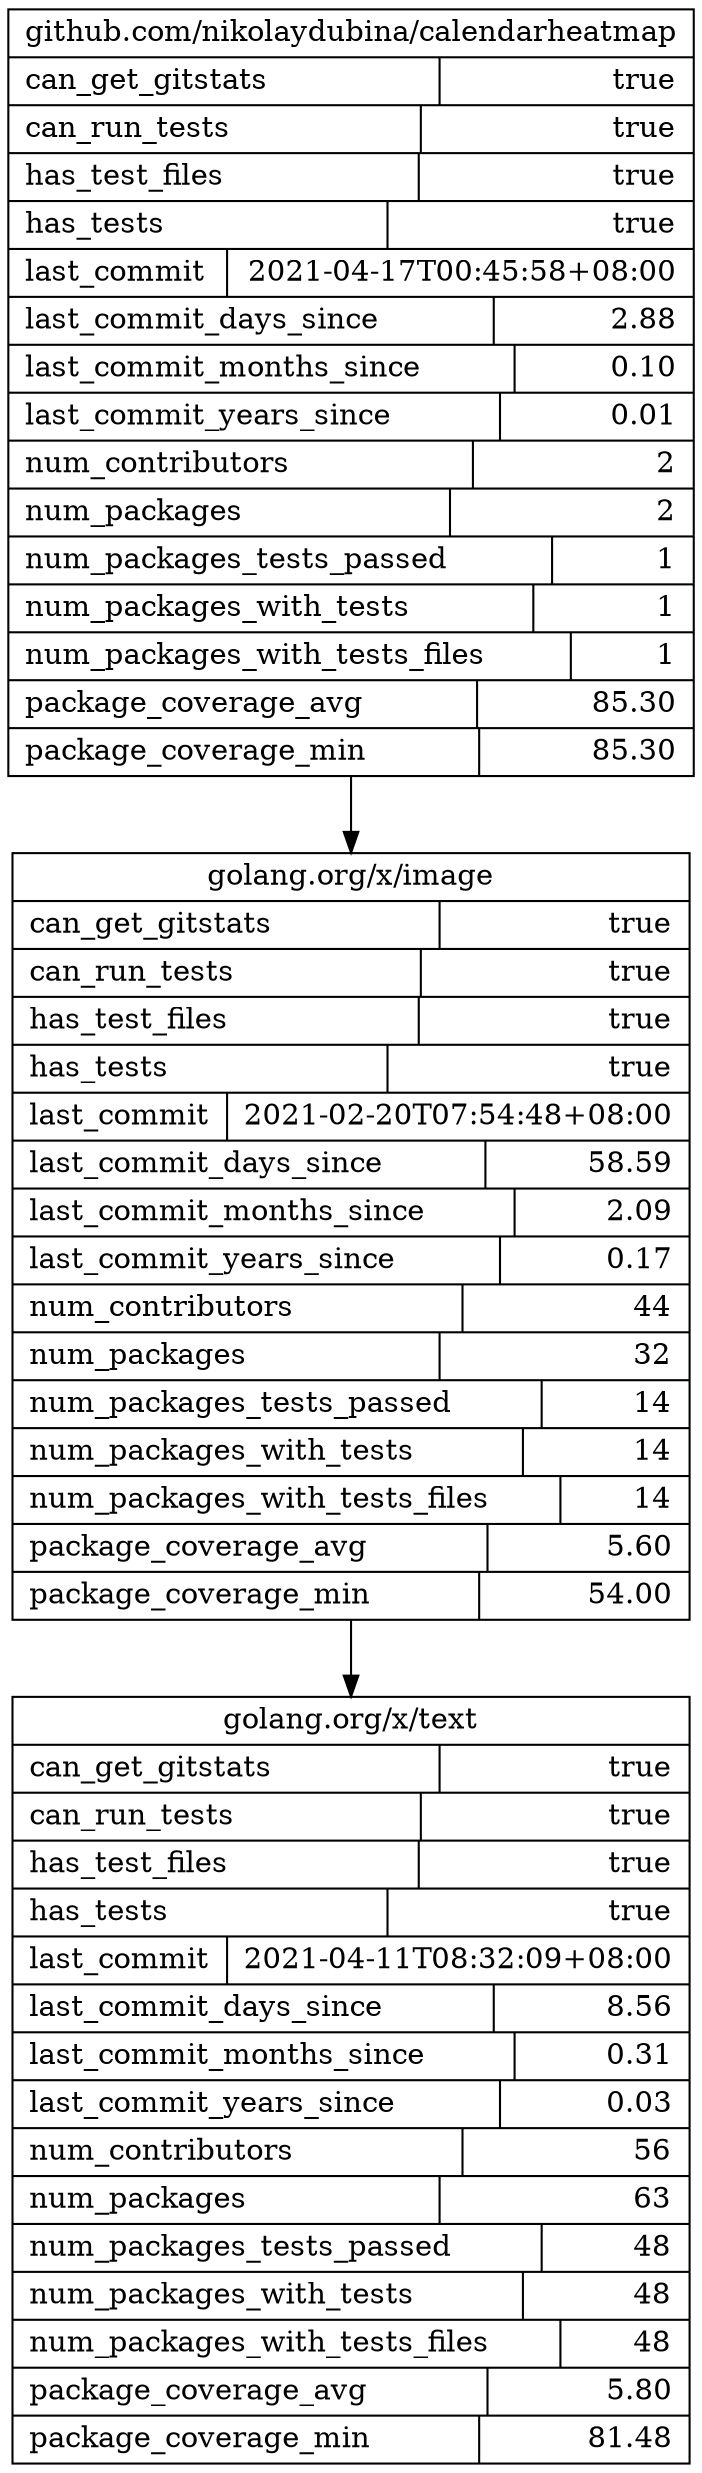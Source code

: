 digraph G {
	concentrate=True;
	rankdir=TB;
	node [shape=record];
	
	"github.com/nikolaydubina/calendarheatmap" [label="{ github.com/nikolaydubina/calendarheatmap | {can_get_gitstats\l | true\r} | {can_run_tests\l | true\r} | {has_test_files\l | true\r} | {has_tests\l | true\r} | {last_commit\l | 2021-04-17T00:45:58+08:00\r} | {last_commit_days_since\l | 2.88\r} | {last_commit_months_since\l | 0.10\r} | {last_commit_years_since\l | 0.01\r} | {num_contributors\l | 2\r} | {num_packages\l | 2\r} | {num_packages_tests_passed\l | 1\r} | {num_packages_with_tests\l | 1\r} | {num_packages_with_tests_files\l | 1\r} | {package_coverage_avg\l | 85.30\r} | {package_coverage_min\l | 85.30\r} }"];
	"golang.org/x/image" [label="{ golang.org/x/image | {can_get_gitstats\l | true\r} | {can_run_tests\l | true\r} | {has_test_files\l | true\r} | {has_tests\l | true\r} | {last_commit\l | 2021-02-20T07:54:48+08:00\r} | {last_commit_days_since\l | 58.59\r} | {last_commit_months_since\l | 2.09\r} | {last_commit_years_since\l | 0.17\r} | {num_contributors\l | 44\r} | {num_packages\l | 32\r} | {num_packages_tests_passed\l | 14\r} | {num_packages_with_tests\l | 14\r} | {num_packages_with_tests_files\l | 14\r} | {package_coverage_avg\l | 5.60\r} | {package_coverage_min\l | 54.00\r} }"];
	"golang.org/x/text" [label="{ golang.org/x/text | {can_get_gitstats\l | true\r} | {can_run_tests\l | true\r} | {has_test_files\l | true\r} | {has_tests\l | true\r} | {last_commit\l | 2021-04-11T08:32:09+08:00\r} | {last_commit_days_since\l | 8.56\r} | {last_commit_months_since\l | 0.31\r} | {last_commit_years_since\l | 0.03\r} | {num_contributors\l | 56\r} | {num_packages\l | 63\r} | {num_packages_tests_passed\l | 48\r} | {num_packages_with_tests\l | 48\r} | {num_packages_with_tests_files\l | 48\r} | {package_coverage_avg\l | 5.80\r} | {package_coverage_min\l | 81.48\r} }"];
	

	"github.com/nikolaydubina/calendarheatmap" -> "golang.org/x/image";
	"golang.org/x/image" -> "golang.org/x/text";
	
}
